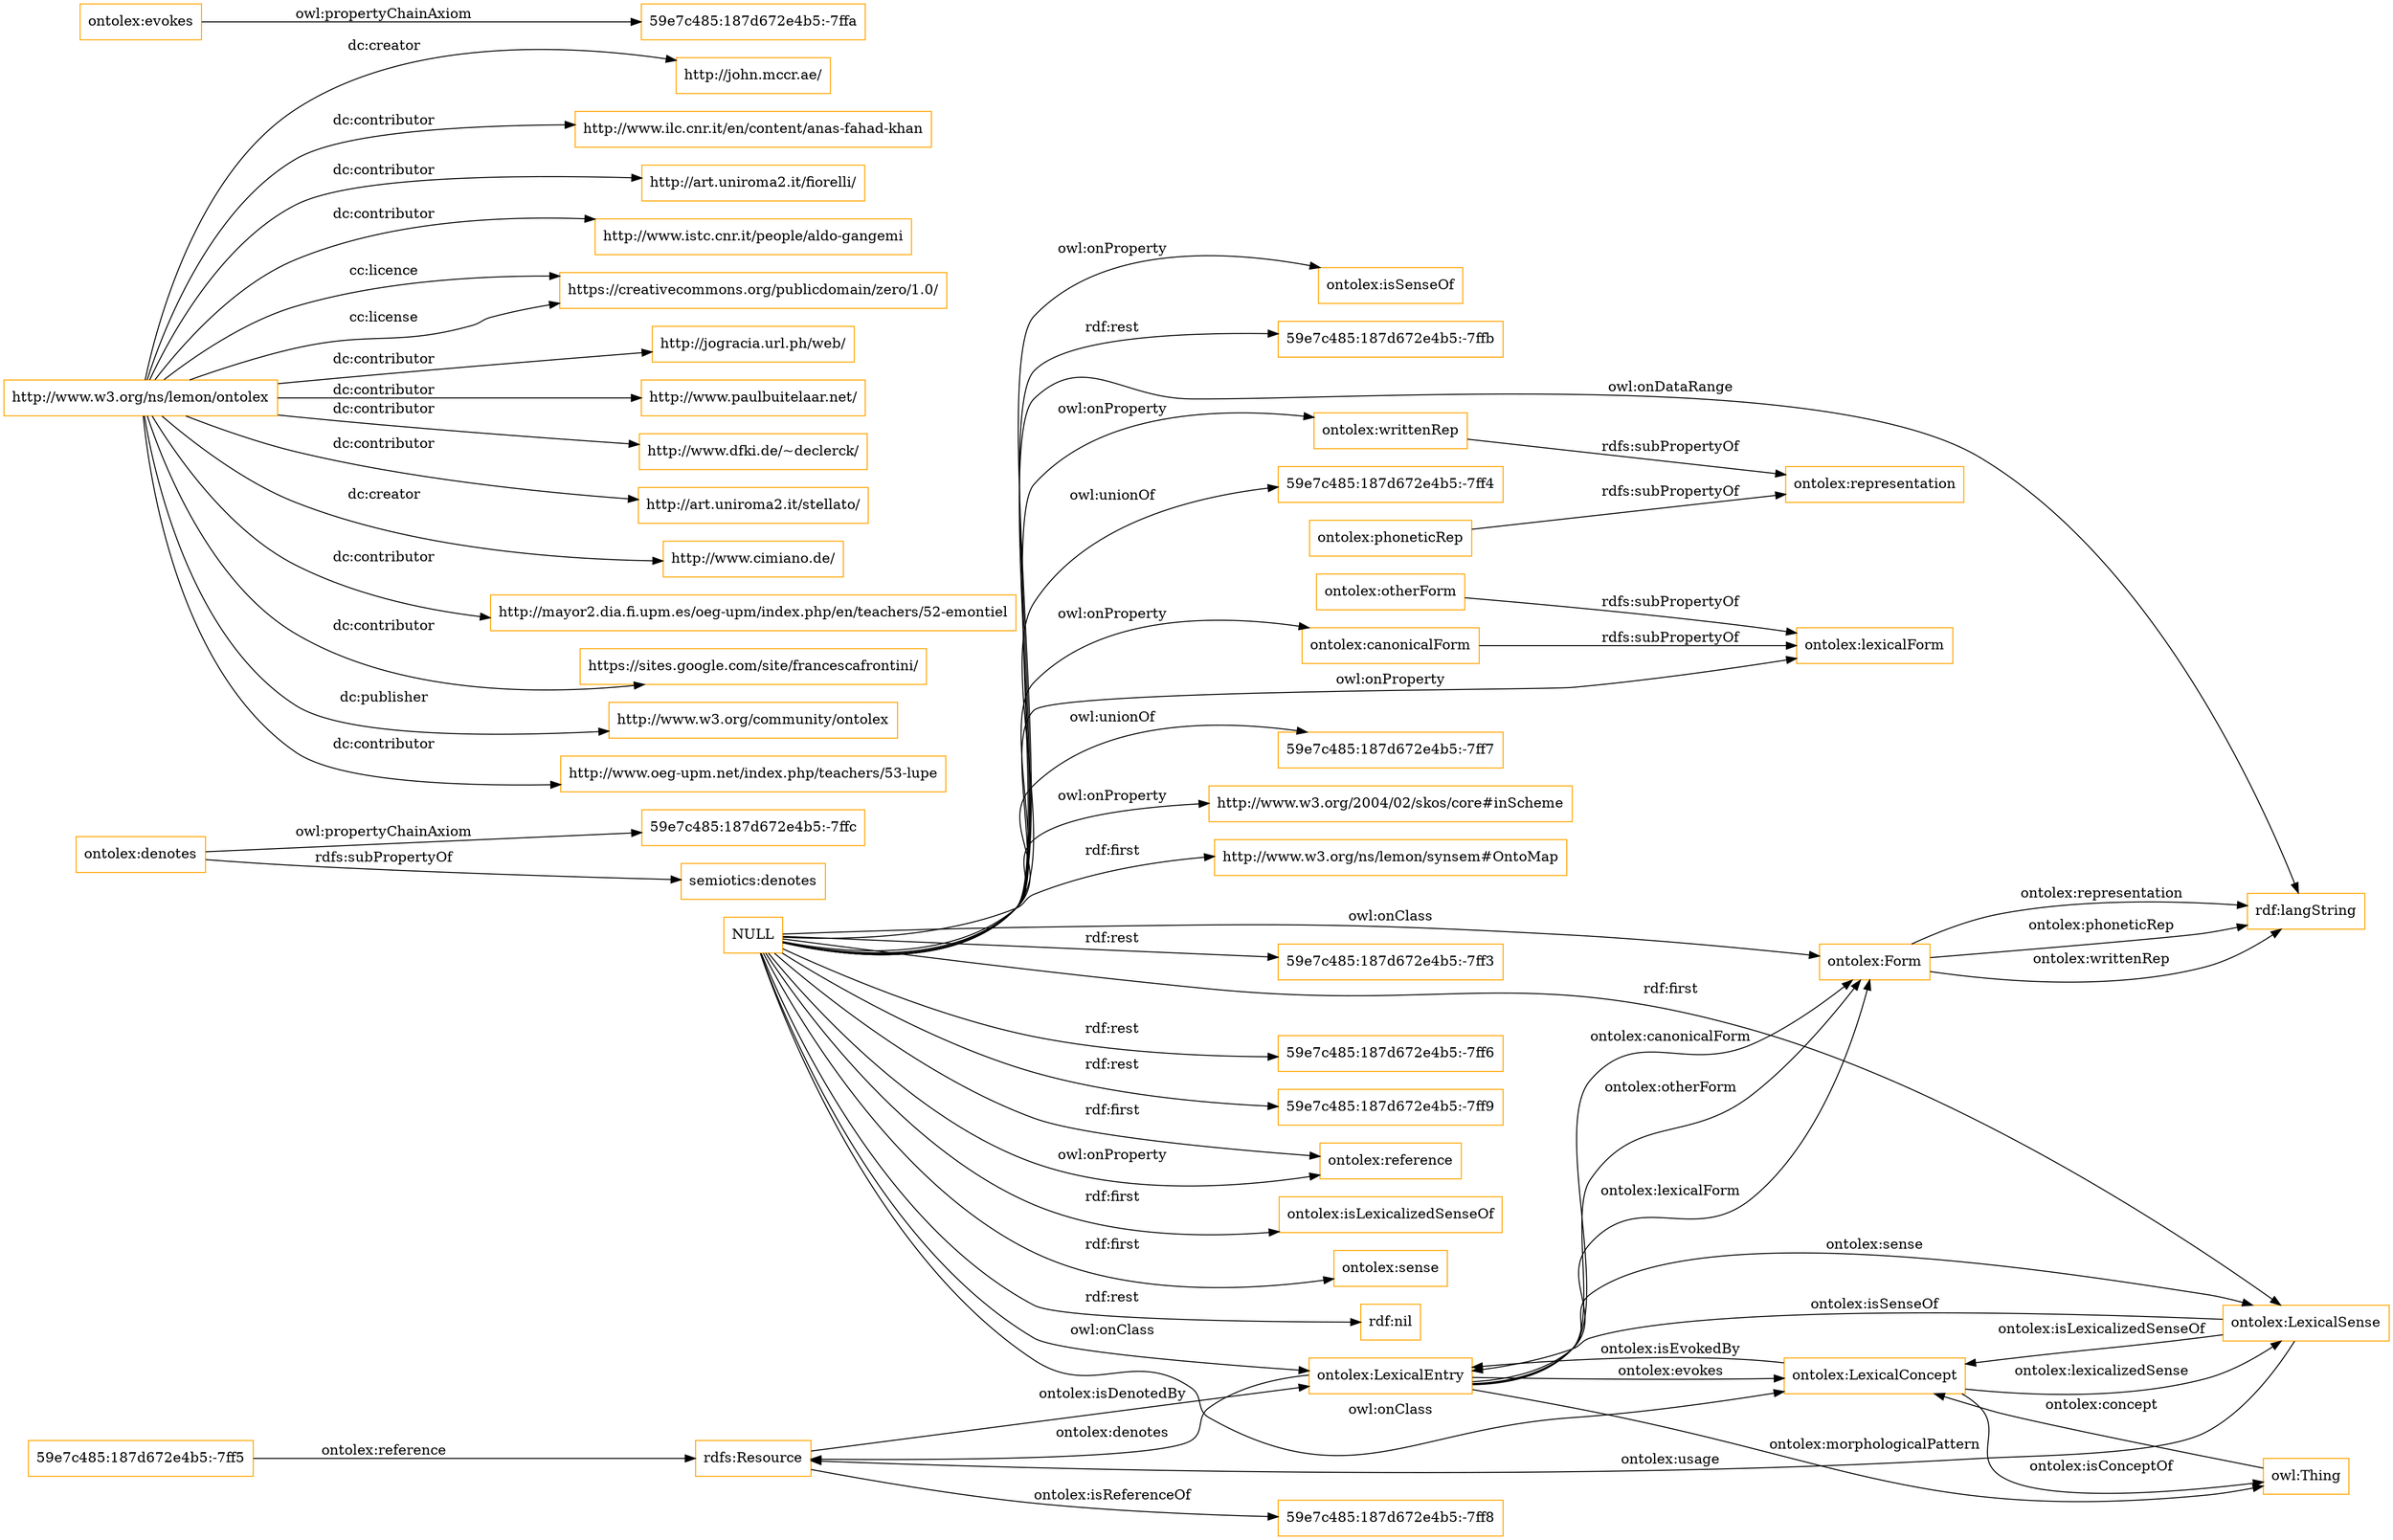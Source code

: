 digraph ar2dtool_diagram { 
rankdir=LR;
size="1501"
node [shape = rectangle, color="orange"]; "59e7c485:187d672e4b5:-7ff8" "ontolex:LexicalEntry" "59e7c485:187d672e4b5:-7ff5" "ontolex:Form" "http://www.w3.org/ns/lemon/synsem#OntoMap" "ontolex:LexicalConcept" "ontolex:LexicalSense" ; /*classes style*/
	"NULL" -> "59e7c485:187d672e4b5:-7ff3" [ label = "rdf:rest" ];
	"NULL" -> "59e7c485:187d672e4b5:-7ff6" [ label = "rdf:rest" ];
	"NULL" -> "59e7c485:187d672e4b5:-7ff9" [ label = "rdf:rest" ];
	"NULL" -> "ontolex:reference" [ label = "owl:onProperty" ];
	"NULL" -> "rdf:langString" [ label = "owl:onDataRange" ];
	"NULL" -> "ontolex:LexicalSense" [ label = "rdf:first" ];
	"NULL" -> "ontolex:isLexicalizedSenseOf" [ label = "rdf:first" ];
	"NULL" -> "ontolex:LexicalEntry" [ label = "owl:onClass" ];
	"NULL" -> "ontolex:sense" [ label = "rdf:first" ];
	"NULL" -> "rdf:nil" [ label = "rdf:rest" ];
	"NULL" -> "ontolex:canonicalForm" [ label = "owl:onProperty" ];
	"NULL" -> "ontolex:LexicalConcept" [ label = "owl:onClass" ];
	"NULL" -> "ontolex:isSenseOf" [ label = "owl:onProperty" ];
	"NULL" -> "ontolex:Form" [ label = "owl:onClass" ];
	"NULL" -> "59e7c485:187d672e4b5:-7ffb" [ label = "rdf:rest" ];
	"NULL" -> "59e7c485:187d672e4b5:-7ff4" [ label = "owl:unionOf" ];
	"NULL" -> "ontolex:writtenRep" [ label = "owl:onProperty" ];
	"NULL" -> "ontolex:lexicalForm" [ label = "owl:onProperty" ];
	"NULL" -> "http://www.w3.org/ns/lemon/synsem#OntoMap" [ label = "rdf:first" ];
	"NULL" -> "ontolex:reference" [ label = "rdf:first" ];
	"NULL" -> "59e7c485:187d672e4b5:-7ff7" [ label = "owl:unionOf" ];
	"NULL" -> "http://www.w3.org/2004/02/skos/core#inScheme" [ label = "owl:onProperty" ];
	"ontolex:canonicalForm" -> "ontolex:lexicalForm" [ label = "rdfs:subPropertyOf" ];
	"ontolex:denotes" -> "59e7c485:187d672e4b5:-7ffc" [ label = "owl:propertyChainAxiom" ];
	"ontolex:denotes" -> "semiotics:denotes" [ label = "rdfs:subPropertyOf" ];
	"http://www.w3.org/ns/lemon/ontolex" -> "http://john.mccr.ae/" [ label = "dc:creator" ];
	"http://www.w3.org/ns/lemon/ontolex" -> "http://www.ilc.cnr.it/en/content/anas-fahad-khan" [ label = "dc:contributor" ];
	"http://www.w3.org/ns/lemon/ontolex" -> "http://art.uniroma2.it/fiorelli/" [ label = "dc:contributor" ];
	"http://www.w3.org/ns/lemon/ontolex" -> "http://www.istc.cnr.it/people/aldo-gangemi" [ label = "dc:contributor" ];
	"http://www.w3.org/ns/lemon/ontolex" -> "https://creativecommons.org/publicdomain/zero/1.0/" [ label = "cc:licence" ];
	"http://www.w3.org/ns/lemon/ontolex" -> "https://creativecommons.org/publicdomain/zero/1.0/" [ label = "cc:license" ];
	"http://www.w3.org/ns/lemon/ontolex" -> "http://jogracia.url.ph/web/" [ label = "dc:contributor" ];
	"http://www.w3.org/ns/lemon/ontolex" -> "http://www.paulbuitelaar.net/" [ label = "dc:contributor" ];
	"http://www.w3.org/ns/lemon/ontolex" -> "http://www.dfki.de/~declerck/" [ label = "dc:contributor" ];
	"http://www.w3.org/ns/lemon/ontolex" -> "http://art.uniroma2.it/stellato/" [ label = "dc:contributor" ];
	"http://www.w3.org/ns/lemon/ontolex" -> "http://www.cimiano.de/" [ label = "dc:creator" ];
	"http://www.w3.org/ns/lemon/ontolex" -> "http://mayor2.dia.fi.upm.es/oeg-upm/index.php/en/teachers/52-emontiel" [ label = "dc:contributor" ];
	"http://www.w3.org/ns/lemon/ontolex" -> "https://sites.google.com/site/francescafrontini/" [ label = "dc:contributor" ];
	"http://www.w3.org/ns/lemon/ontolex" -> "http://www.w3.org/community/ontolex" [ label = "dc:publisher" ];
	"http://www.w3.org/ns/lemon/ontolex" -> "http://www.oeg-upm.net/index.php/teachers/53-lupe" [ label = "dc:contributor" ];
	"ontolex:otherForm" -> "ontolex:lexicalForm" [ label = "rdfs:subPropertyOf" ];
	"ontolex:phoneticRep" -> "ontolex:representation" [ label = "rdfs:subPropertyOf" ];
	"ontolex:evokes" -> "59e7c485:187d672e4b5:-7ffa" [ label = "owl:propertyChainAxiom" ];
	"ontolex:writtenRep" -> "ontolex:representation" [ label = "rdfs:subPropertyOf" ];
	"ontolex:LexicalEntry" -> "rdfs:Resource" [ label = "ontolex:denotes" ];
	"ontolex:LexicalSense" -> "rdfs:Resource" [ label = "ontolex:usage" ];
	"59e7c485:187d672e4b5:-7ff5" -> "rdfs:Resource" [ label = "ontolex:reference" ];
	"ontolex:LexicalEntry" -> "ontolex:Form" [ label = "ontolex:otherForm" ];
	"ontolex:LexicalSense" -> "ontolex:LexicalConcept" [ label = "ontolex:isLexicalizedSenseOf" ];
	"ontolex:Form" -> "rdf:langString" [ label = "ontolex:writtenRep" ];
	"owl:Thing" -> "ontolex:LexicalConcept" [ label = "ontolex:concept" ];
	"ontolex:LexicalEntry" -> "ontolex:Form" [ label = "ontolex:lexicalForm" ];
	"ontolex:Form" -> "rdf:langString" [ label = "ontolex:representation" ];
	"ontolex:LexicalEntry" -> "ontolex:LexicalSense" [ label = "ontolex:sense" ];
	"rdfs:Resource" -> "ontolex:LexicalEntry" [ label = "ontolex:isDenotedBy" ];
	"rdfs:Resource" -> "59e7c485:187d672e4b5:-7ff8" [ label = "ontolex:isReferenceOf" ];
	"ontolex:LexicalConcept" -> "ontolex:LexicalEntry" [ label = "ontolex:isEvokedBy" ];
	"ontolex:LexicalSense" -> "ontolex:LexicalEntry" [ label = "ontolex:isSenseOf" ];
	"ontolex:LexicalEntry" -> "ontolex:Form" [ label = "ontolex:canonicalForm" ];
	"ontolex:LexicalEntry" -> "owl:Thing" [ label = "ontolex:morphologicalPattern" ];
	"ontolex:LexicalConcept" -> "owl:Thing" [ label = "ontolex:isConceptOf" ];
	"ontolex:LexicalConcept" -> "ontolex:LexicalSense" [ label = "ontolex:lexicalizedSense" ];
	"ontolex:Form" -> "rdf:langString" [ label = "ontolex:phoneticRep" ];
	"ontolex:LexicalEntry" -> "ontolex:LexicalConcept" [ label = "ontolex:evokes" ];

}
